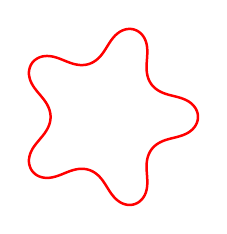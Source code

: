 \begin{tikzpicture}[scale=0.45]

  \begin{axis}[
    hide axis,
    axis equal image,
    xmin = -1.42,
    xmax = 1.42,
    ymin = -1.42,
    ymax = 1.42,
    xtick = \empty,
    ytick = \empty,
    title style={align=left},
%    title={\Large $t = 1.83 \times 10^{-1}$ \\ \\ \Large $\nu = 0.57$}
  ]

\addplot[red,line width=2pt] coordinates{
(1.291e+00,5.543e-11)
(1.289e+00,2.776e-02)
(1.284e+00,5.579e-02)
(1.275e+00,8.42e-02)
(1.261e+00,1.128e-01)
(1.243e+00,1.412e-01)
(1.22e+00,1.686e-01)
(1.192e+00,1.942e-01)
(1.16e+00,2.174e-01)
(1.123e+00,2.376e-01)
(1.084e+00,2.547e-01)
(1.042e+00,2.69e-01)
(9.998e-01,2.812e-01)
(9.568e-01,2.92e-01)
(9.142e-01,3.024e-01)
(8.729e-01,3.134e-01)
(8.336e-01,3.255e-01)
(7.969e-01,3.391e-01)
(7.636e-01,3.542e-01)
(7.342e-01,3.705e-01)
(7.089e-01,3.873e-01)
(6.878e-01,4.037e-01)
(6.708e-01,4.192e-01)
(6.574e-01,4.33e-01)
(6.47e-01,4.45e-01)
(6.388e-01,4.553e-01)
(6.318e-01,4.649e-01)
(6.246e-01,4.755e-01)
(6.167e-01,4.884e-01)
(6.079e-01,5.047e-01)
(5.984e-01,5.249e-01)
(5.891e-01,5.492e-01)
(5.807e-01,5.776e-01)
(5.739e-01,6.099e-01)
(5.694e-01,6.456e-01)
(5.672e-01,6.842e-01)
(5.675e-01,7.25e-01)
(5.696e-01,7.674e-01)
(5.727e-01,8.109e-01)
(5.758e-01,8.551e-01)
(5.778e-01,8.994e-01)
(5.776e-01,9.434e-01)
(5.742e-01,9.865e-01)
(5.67e-01,1.028e+00)
(5.558e-01,1.067e+00)
(5.408e-01,1.102e+00)
(5.225e-01,1.133e+00)
(5.016e-01,1.16e+00)
(4.787e-01,1.182e+00)
(4.547e-01,1.201e+00)
(4.298e-01,1.215e+00)
(4.041e-01,1.226e+00)
(3.775e-01,1.234e+00)
(3.495e-01,1.238e+00)
(3.2e-01,1.239e+00)
(2.889e-01,1.236e+00)
(2.565e-01,1.228e+00)
(2.234e-01,1.216e+00)
(1.903e-01,1.198e+00)
(1.579e-01,1.175e+00)
(1.271e-01,1.148e+00)
(9.826e-02,1.116e+00)
(7.143e-02,1.082e+00)
(4.638e-02,1.045e+00)
(2.262e-02,1.008e+00)
(-4.98e-04,9.703e-01)
(-2.36e-02,9.341e-01)
(-4.715e-02,8.998e-01)
(-7.132e-02,8.685e-01)
(-9.595e-02,8.408e-01)
(-1.206e-01,8.17e-01)
(-1.446e-01,7.973e-01)
(-1.672e-01,7.816e-01)
(-1.876e-01,7.696e-01)
(-2.055e-01,7.605e-01)
(-2.205e-01,7.54e-01)
(-2.332e-01,7.491e-01)
(-2.446e-01,7.452e-01)
(-2.566e-01,7.417e-01)
(-2.708e-01,7.382e-01)
(-2.882e-01,7.347e-01)
(-3.095e-01,7.318e-01)
(-3.348e-01,7.301e-01)
(-3.637e-01,7.304e-01)
(-3.959e-01,7.334e-01)
(-4.308e-01,7.394e-01)
(-4.678e-01,7.487e-01)
(-5.063e-01,7.609e-01)
(-5.458e-01,7.757e-01)
(-5.861e-01,7.919e-01)
(-6.27e-01,8.086e-01)
(-6.685e-01,8.245e-01)
(-7.104e-01,8.384e-01)
(-7.524e-01,8.492e-01)
(-7.94e-01,8.56e-01)
(-8.346e-01,8.583e-01)
(-8.733e-01,8.559e-01)
(-9.093e-01,8.489e-01)
(-9.421e-01,8.38e-01)
(-9.713e-01,8.239e-01)
(-9.967e-01,8.071e-01)
(-1.019e+00,7.883e-01)
(-1.038e+00,7.675e-01)
(-1.054e+00,7.449e-01)
(-1.067e+00,7.201e-01)
(-1.077e+00,6.929e-01)
(-1.085e+00,6.629e-01)
(-1.089e+00,6.303e-01)
(-1.088e+00,5.953e-01)
(-1.082e+00,5.586e-01)
(-1.072e+00,5.21e-01)
(-1.056e+00,4.831e-01)
(-1.036e+00,4.457e-01)
(-1.012e+00,4.093e-01)
(-9.852e-01,3.74e-01)
(-9.571e-01,3.397e-01)
(-9.286e-01,3.06e-01)
(-9.01e-01,2.728e-01)
(-8.752e-01,2.398e-01)
(-8.523e-01,2.071e-01)
(-8.327e-01,1.749e-01)
(-8.17e-01,1.438e-01)
(-8.05e-01,1.145e-01)
(-7.964e-01,8.759e-02)
(-7.907e-01,6.374e-02)
(-7.873e-01,4.329e-02)
(-7.854e-01,2.626e-02)
(-7.846e-01,1.221e-02)
(-7.844e-01,4.846e-12)
(-7.846e-01,-1.221e-02)
(-7.854e-01,-2.626e-02)
(-7.873e-01,-4.329e-02)
(-7.907e-01,-6.374e-02)
(-7.964e-01,-8.759e-02)
(-8.05e-01,-1.145e-01)
(-8.17e-01,-1.438e-01)
(-8.327e-01,-1.749e-01)
(-8.523e-01,-2.071e-01)
(-8.752e-01,-2.398e-01)
(-9.01e-01,-2.728e-01)
(-9.286e-01,-3.06e-01)
(-9.571e-01,-3.397e-01)
(-9.852e-01,-3.74e-01)
(-1.012e+00,-4.093e-01)
(-1.036e+00,-4.457e-01)
(-1.056e+00,-4.831e-01)
(-1.072e+00,-5.21e-01)
(-1.082e+00,-5.586e-01)
(-1.088e+00,-5.953e-01)
(-1.089e+00,-6.303e-01)
(-1.085e+00,-6.629e-01)
(-1.077e+00,-6.929e-01)
(-1.067e+00,-7.201e-01)
(-1.054e+00,-7.449e-01)
(-1.038e+00,-7.675e-01)
(-1.019e+00,-7.883e-01)
(-9.967e-01,-8.071e-01)
(-9.713e-01,-8.239e-01)
(-9.421e-01,-8.38e-01)
(-9.093e-01,-8.489e-01)
(-8.733e-01,-8.559e-01)
(-8.346e-01,-8.583e-01)
(-7.94e-01,-8.56e-01)
(-7.524e-01,-8.492e-01)
(-7.104e-01,-8.384e-01)
(-6.685e-01,-8.245e-01)
(-6.27e-01,-8.086e-01)
(-5.861e-01,-7.919e-01)
(-5.458e-01,-7.757e-01)
(-5.063e-01,-7.609e-01)
(-4.678e-01,-7.487e-01)
(-4.308e-01,-7.394e-01)
(-3.959e-01,-7.334e-01)
(-3.637e-01,-7.304e-01)
(-3.348e-01,-7.301e-01)
(-3.095e-01,-7.318e-01)
(-2.882e-01,-7.347e-01)
(-2.708e-01,-7.382e-01)
(-2.566e-01,-7.417e-01)
(-2.446e-01,-7.452e-01)
(-2.332e-01,-7.491e-01)
(-2.205e-01,-7.54e-01)
(-2.055e-01,-7.605e-01)
(-1.876e-01,-7.696e-01)
(-1.672e-01,-7.816e-01)
(-1.446e-01,-7.973e-01)
(-1.206e-01,-8.17e-01)
(-9.595e-02,-8.408e-01)
(-7.132e-02,-8.685e-01)
(-4.715e-02,-8.998e-01)
(-2.36e-02,-9.341e-01)
(-4.98e-04,-9.703e-01)
(2.262e-02,-1.008e+00)
(4.638e-02,-1.045e+00)
(7.143e-02,-1.082e+00)
(9.826e-02,-1.116e+00)
(1.271e-01,-1.148e+00)
(1.579e-01,-1.175e+00)
(1.903e-01,-1.198e+00)
(2.234e-01,-1.216e+00)
(2.565e-01,-1.228e+00)
(2.889e-01,-1.236e+00)
(3.2e-01,-1.239e+00)
(3.495e-01,-1.238e+00)
(3.775e-01,-1.234e+00)
(4.041e-01,-1.226e+00)
(4.298e-01,-1.215e+00)
(4.547e-01,-1.201e+00)
(4.787e-01,-1.182e+00)
(5.016e-01,-1.16e+00)
(5.225e-01,-1.133e+00)
(5.408e-01,-1.102e+00)
(5.558e-01,-1.067e+00)
(5.67e-01,-1.028e+00)
(5.742e-01,-9.865e-01)
(5.776e-01,-9.434e-01)
(5.778e-01,-8.994e-01)
(5.758e-01,-8.551e-01)
(5.727e-01,-8.109e-01)
(5.696e-01,-7.674e-01)
(5.675e-01,-7.25e-01)
(5.672e-01,-6.842e-01)
(5.694e-01,-6.456e-01)
(5.739e-01,-6.099e-01)
(5.807e-01,-5.776e-01)
(5.891e-01,-5.492e-01)
(5.984e-01,-5.249e-01)
(6.079e-01,-5.047e-01)
(6.167e-01,-4.884e-01)
(6.246e-01,-4.755e-01)
(6.318e-01,-4.649e-01)
(6.388e-01,-4.553e-01)
(6.47e-01,-4.45e-01)
(6.574e-01,-4.33e-01)
(6.708e-01,-4.192e-01)
(6.878e-01,-4.037e-01)
(7.089e-01,-3.873e-01)
(7.342e-01,-3.705e-01)
(7.636e-01,-3.542e-01)
(7.969e-01,-3.391e-01)
(8.336e-01,-3.255e-01)
(8.729e-01,-3.134e-01)
(9.142e-01,-3.024e-01)
(9.568e-01,-2.92e-01)
(9.998e-01,-2.812e-01)
(1.042e+00,-2.69e-01)
(1.084e+00,-2.547e-01)
(1.123e+00,-2.376e-01)
(1.16e+00,-2.174e-01)
(1.192e+00,-1.942e-01)
(1.22e+00,-1.686e-01)
(1.243e+00,-1.412e-01)
(1.261e+00,-1.128e-01)
(1.275e+00,-8.42e-02)
(1.284e+00,-5.579e-02)
(1.289e+00,-2.776e-02)
(1.291e+00,5.543e-11)
};



\end{axis}

\end{tikzpicture}
